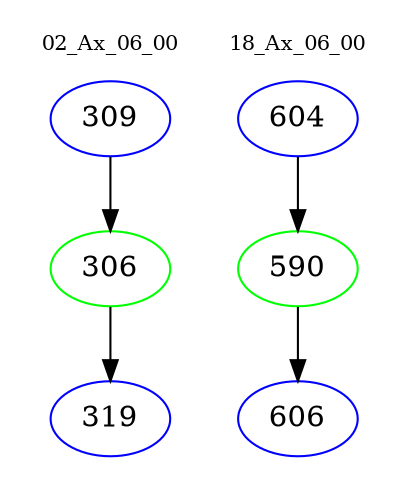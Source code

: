 digraph{
subgraph cluster_0 {
color = white
label = "02_Ax_06_00";
fontsize=10;
T0_309 [label="309", color="blue"]
T0_309 -> T0_306 [color="black"]
T0_306 [label="306", color="green"]
T0_306 -> T0_319 [color="black"]
T0_319 [label="319", color="blue"]
}
subgraph cluster_1 {
color = white
label = "18_Ax_06_00";
fontsize=10;
T1_604 [label="604", color="blue"]
T1_604 -> T1_590 [color="black"]
T1_590 [label="590", color="green"]
T1_590 -> T1_606 [color="black"]
T1_606 [label="606", color="blue"]
}
}
